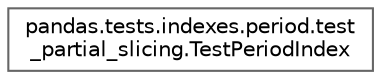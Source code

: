 digraph "Graphical Class Hierarchy"
{
 // LATEX_PDF_SIZE
  bgcolor="transparent";
  edge [fontname=Helvetica,fontsize=10,labelfontname=Helvetica,labelfontsize=10];
  node [fontname=Helvetica,fontsize=10,shape=box,height=0.2,width=0.4];
  rankdir="LR";
  Node0 [id="Node000000",label="pandas.tests.indexes.period.test\l_partial_slicing.TestPeriodIndex",height=0.2,width=0.4,color="grey40", fillcolor="white", style="filled",URL="$db/da4/classpandas_1_1tests_1_1indexes_1_1period_1_1test__partial__slicing_1_1TestPeriodIndex.html",tooltip=" "];
}
